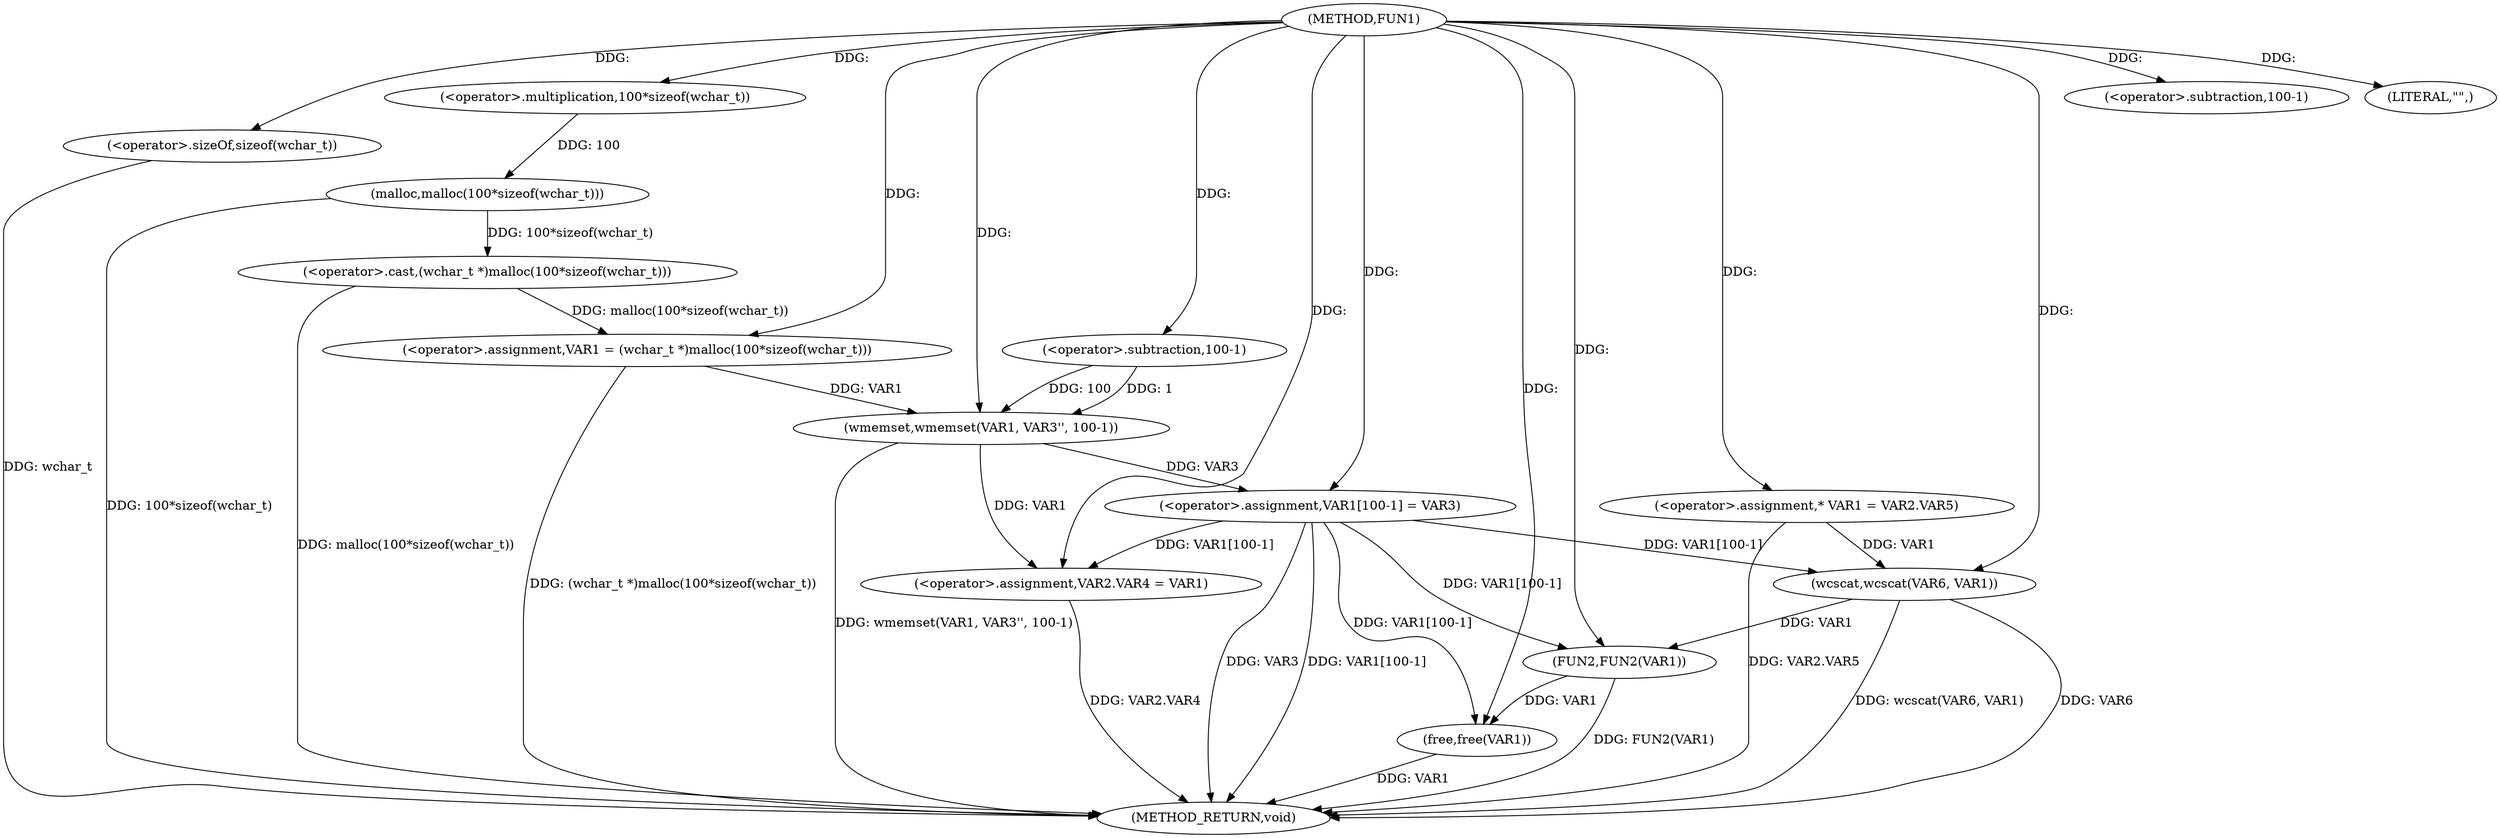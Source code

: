 digraph FUN1 {  
"1000100" [label = "(METHOD,FUN1)" ]
"1000147" [label = "(METHOD_RETURN,void)" ]
"1000104" [label = "(<operator>.assignment,VAR1 = (wchar_t *)malloc(100*sizeof(wchar_t)))" ]
"1000106" [label = "(<operator>.cast,(wchar_t *)malloc(100*sizeof(wchar_t)))" ]
"1000108" [label = "(malloc,malloc(100*sizeof(wchar_t)))" ]
"1000109" [label = "(<operator>.multiplication,100*sizeof(wchar_t))" ]
"1000111" [label = "(<operator>.sizeOf,sizeof(wchar_t))" ]
"1000113" [label = "(wmemset,wmemset(VAR1, VAR3'', 100-1))" ]
"1000116" [label = "(<operator>.subtraction,100-1)" ]
"1000119" [label = "(<operator>.assignment,VAR1[100-1] = VAR3)" ]
"1000122" [label = "(<operator>.subtraction,100-1)" ]
"1000126" [label = "(<operator>.assignment,VAR2.VAR4 = VAR1)" ]
"1000133" [label = "(<operator>.assignment,* VAR1 = VAR2.VAR5)" ]
"1000139" [label = "(LITERAL,\"\",)" ]
"1000140" [label = "(wcscat,wcscat(VAR6, VAR1))" ]
"1000143" [label = "(FUN2,FUN2(VAR1))" ]
"1000145" [label = "(free,free(VAR1))" ]
  "1000119" -> "1000147"  [ label = "DDG: VAR3"] 
  "1000106" -> "1000147"  [ label = "DDG: malloc(100*sizeof(wchar_t))"] 
  "1000140" -> "1000147"  [ label = "DDG: VAR6"] 
  "1000140" -> "1000147"  [ label = "DDG: wcscat(VAR6, VAR1)"] 
  "1000126" -> "1000147"  [ label = "DDG: VAR2.VAR4"] 
  "1000145" -> "1000147"  [ label = "DDG: VAR1"] 
  "1000111" -> "1000147"  [ label = "DDG: wchar_t"] 
  "1000133" -> "1000147"  [ label = "DDG: VAR2.VAR5"] 
  "1000113" -> "1000147"  [ label = "DDG: wmemset(VAR1, VAR3'', 100-1)"] 
  "1000119" -> "1000147"  [ label = "DDG: VAR1[100-1]"] 
  "1000143" -> "1000147"  [ label = "DDG: FUN2(VAR1)"] 
  "1000104" -> "1000147"  [ label = "DDG: (wchar_t *)malloc(100*sizeof(wchar_t))"] 
  "1000108" -> "1000147"  [ label = "DDG: 100*sizeof(wchar_t)"] 
  "1000106" -> "1000104"  [ label = "DDG: malloc(100*sizeof(wchar_t))"] 
  "1000100" -> "1000104"  [ label = "DDG: "] 
  "1000108" -> "1000106"  [ label = "DDG: 100*sizeof(wchar_t)"] 
  "1000109" -> "1000108"  [ label = "DDG: 100"] 
  "1000100" -> "1000109"  [ label = "DDG: "] 
  "1000100" -> "1000111"  [ label = "DDG: "] 
  "1000104" -> "1000113"  [ label = "DDG: VAR1"] 
  "1000100" -> "1000113"  [ label = "DDG: "] 
  "1000116" -> "1000113"  [ label = "DDG: 100"] 
  "1000116" -> "1000113"  [ label = "DDG: 1"] 
  "1000100" -> "1000116"  [ label = "DDG: "] 
  "1000113" -> "1000119"  [ label = "DDG: VAR3"] 
  "1000100" -> "1000119"  [ label = "DDG: "] 
  "1000100" -> "1000122"  [ label = "DDG: "] 
  "1000113" -> "1000126"  [ label = "DDG: VAR1"] 
  "1000119" -> "1000126"  [ label = "DDG: VAR1[100-1]"] 
  "1000100" -> "1000126"  [ label = "DDG: "] 
  "1000100" -> "1000133"  [ label = "DDG: "] 
  "1000100" -> "1000139"  [ label = "DDG: "] 
  "1000100" -> "1000140"  [ label = "DDG: "] 
  "1000133" -> "1000140"  [ label = "DDG: VAR1"] 
  "1000119" -> "1000140"  [ label = "DDG: VAR1[100-1]"] 
  "1000140" -> "1000143"  [ label = "DDG: VAR1"] 
  "1000119" -> "1000143"  [ label = "DDG: VAR1[100-1]"] 
  "1000100" -> "1000143"  [ label = "DDG: "] 
  "1000143" -> "1000145"  [ label = "DDG: VAR1"] 
  "1000119" -> "1000145"  [ label = "DDG: VAR1[100-1]"] 
  "1000100" -> "1000145"  [ label = "DDG: "] 
}
